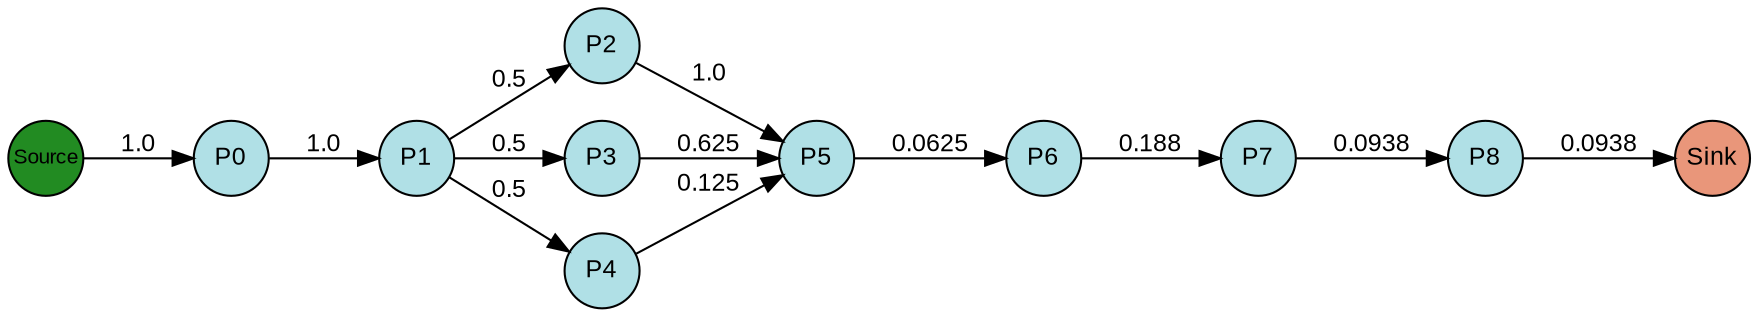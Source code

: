 digraph {
  splines=true;
node [margin=0 fontname=arial fontcolor=black fontsize=12 shape=circle width=0.5 fixedsize=true style=filled fillcolor=powderblue]
  1 [label="P0"]
  2 [label="P1"]
  3 [label="P2"]
  4 [label="P3"]
  5 [label="P4"]
  6 [label="P5"]
  7 [label="P6"]
  8 [label="P7"]
  9 [label="P8"]
  node [margin=0 fontname=arial fontcolor=black fontsize=10 shape=circle width=0.5 fixedsize=true style=filled fillcolor=forestgreen]
  10 [label="Source"]
  node [margin=0 fontname=arial fontcolor=black fontsize=12 shape=circle width=0.5 fixedsize=true style=filled fillcolor=darksalmon]
  11 [label="Sink"]
rankdir=LR
edge [margin=0 fontname=arial fontcolor=black fontsize=12]
   1 -> 2 [label="1.0"]
   2 -> 3 [label="0.5"]
   2 -> 4 [label="0.5"]
   2 -> 5 [label="0.5"]
   3 -> 6 [label="1.0"]
   4 -> 6 [label="0.625"]
   5 -> 6 [label="0.125"]
   6 -> 7 [label="0.0625"]
   7 -> 8 [label="0.188"]
   8 -> 9 [label="0.0938"]
   10 -> 1 [label="1.0"]
   9 -> 11 [label="0.0938"]

  {rank=same 10}
	{rank=same  1 }
	{rank=same  2 }
	{rank=same  3, 4, 5 }
	{rank=same  6 }
	{rank=same  7 }
	{rank=same  8 }
	{rank=same  9 }
  {rank=same 11}
}
